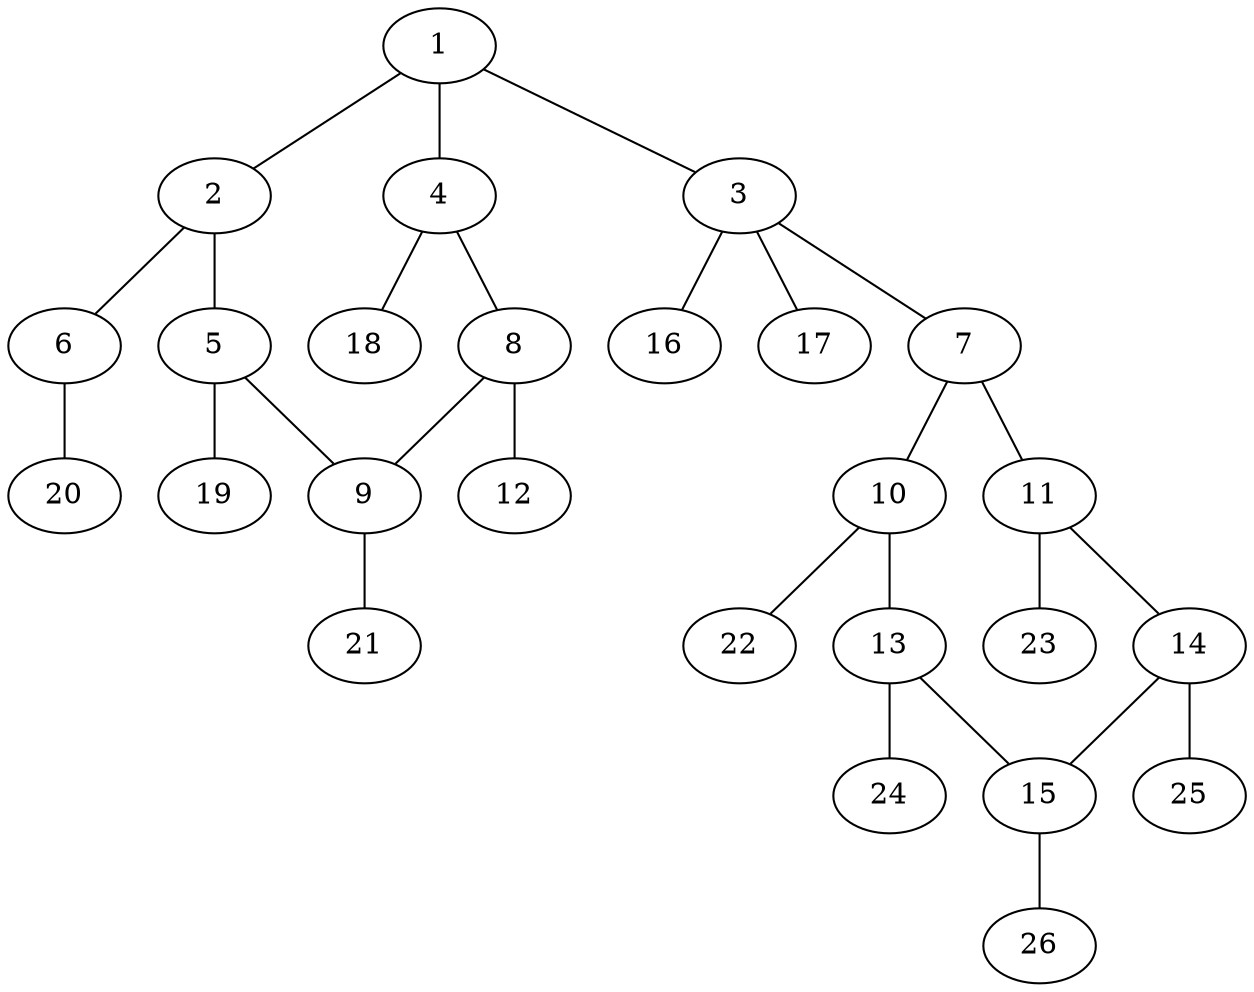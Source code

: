 graph molecule_409 {
	1	 [chem=C];
	2	 [chem=C];
	1 -- 2	 [valence=2];
	3	 [chem=C];
	1 -- 3	 [valence=1];
	4	 [chem=C];
	1 -- 4	 [valence=1];
	5	 [chem=C];
	2 -- 5	 [valence=1];
	6	 [chem=O];
	2 -- 6	 [valence=1];
	7	 [chem=C];
	3 -- 7	 [valence=1];
	16	 [chem=H];
	3 -- 16	 [valence=1];
	17	 [chem=H];
	3 -- 17	 [valence=1];
	8	 [chem=C];
	4 -- 8	 [valence=2];
	18	 [chem=H];
	4 -- 18	 [valence=1];
	9	 [chem=C];
	5 -- 9	 [valence=2];
	19	 [chem=H];
	5 -- 19	 [valence=1];
	20	 [chem=H];
	6 -- 20	 [valence=1];
	10	 [chem=C];
	7 -- 10	 [valence=1];
	11	 [chem=C];
	7 -- 11	 [valence=2];
	8 -- 9	 [valence=1];
	12	 [chem=Cl];
	8 -- 12	 [valence=1];
	21	 [chem=H];
	9 -- 21	 [valence=1];
	13	 [chem=C];
	10 -- 13	 [valence=2];
	22	 [chem=H];
	10 -- 22	 [valence=1];
	14	 [chem=C];
	11 -- 14	 [valence=1];
	23	 [chem=H];
	11 -- 23	 [valence=1];
	15	 [chem=C];
	13 -- 15	 [valence=1];
	24	 [chem=H];
	13 -- 24	 [valence=1];
	14 -- 15	 [valence=2];
	25	 [chem=H];
	14 -- 25	 [valence=1];
	26	 [chem=H];
	15 -- 26	 [valence=1];
}

